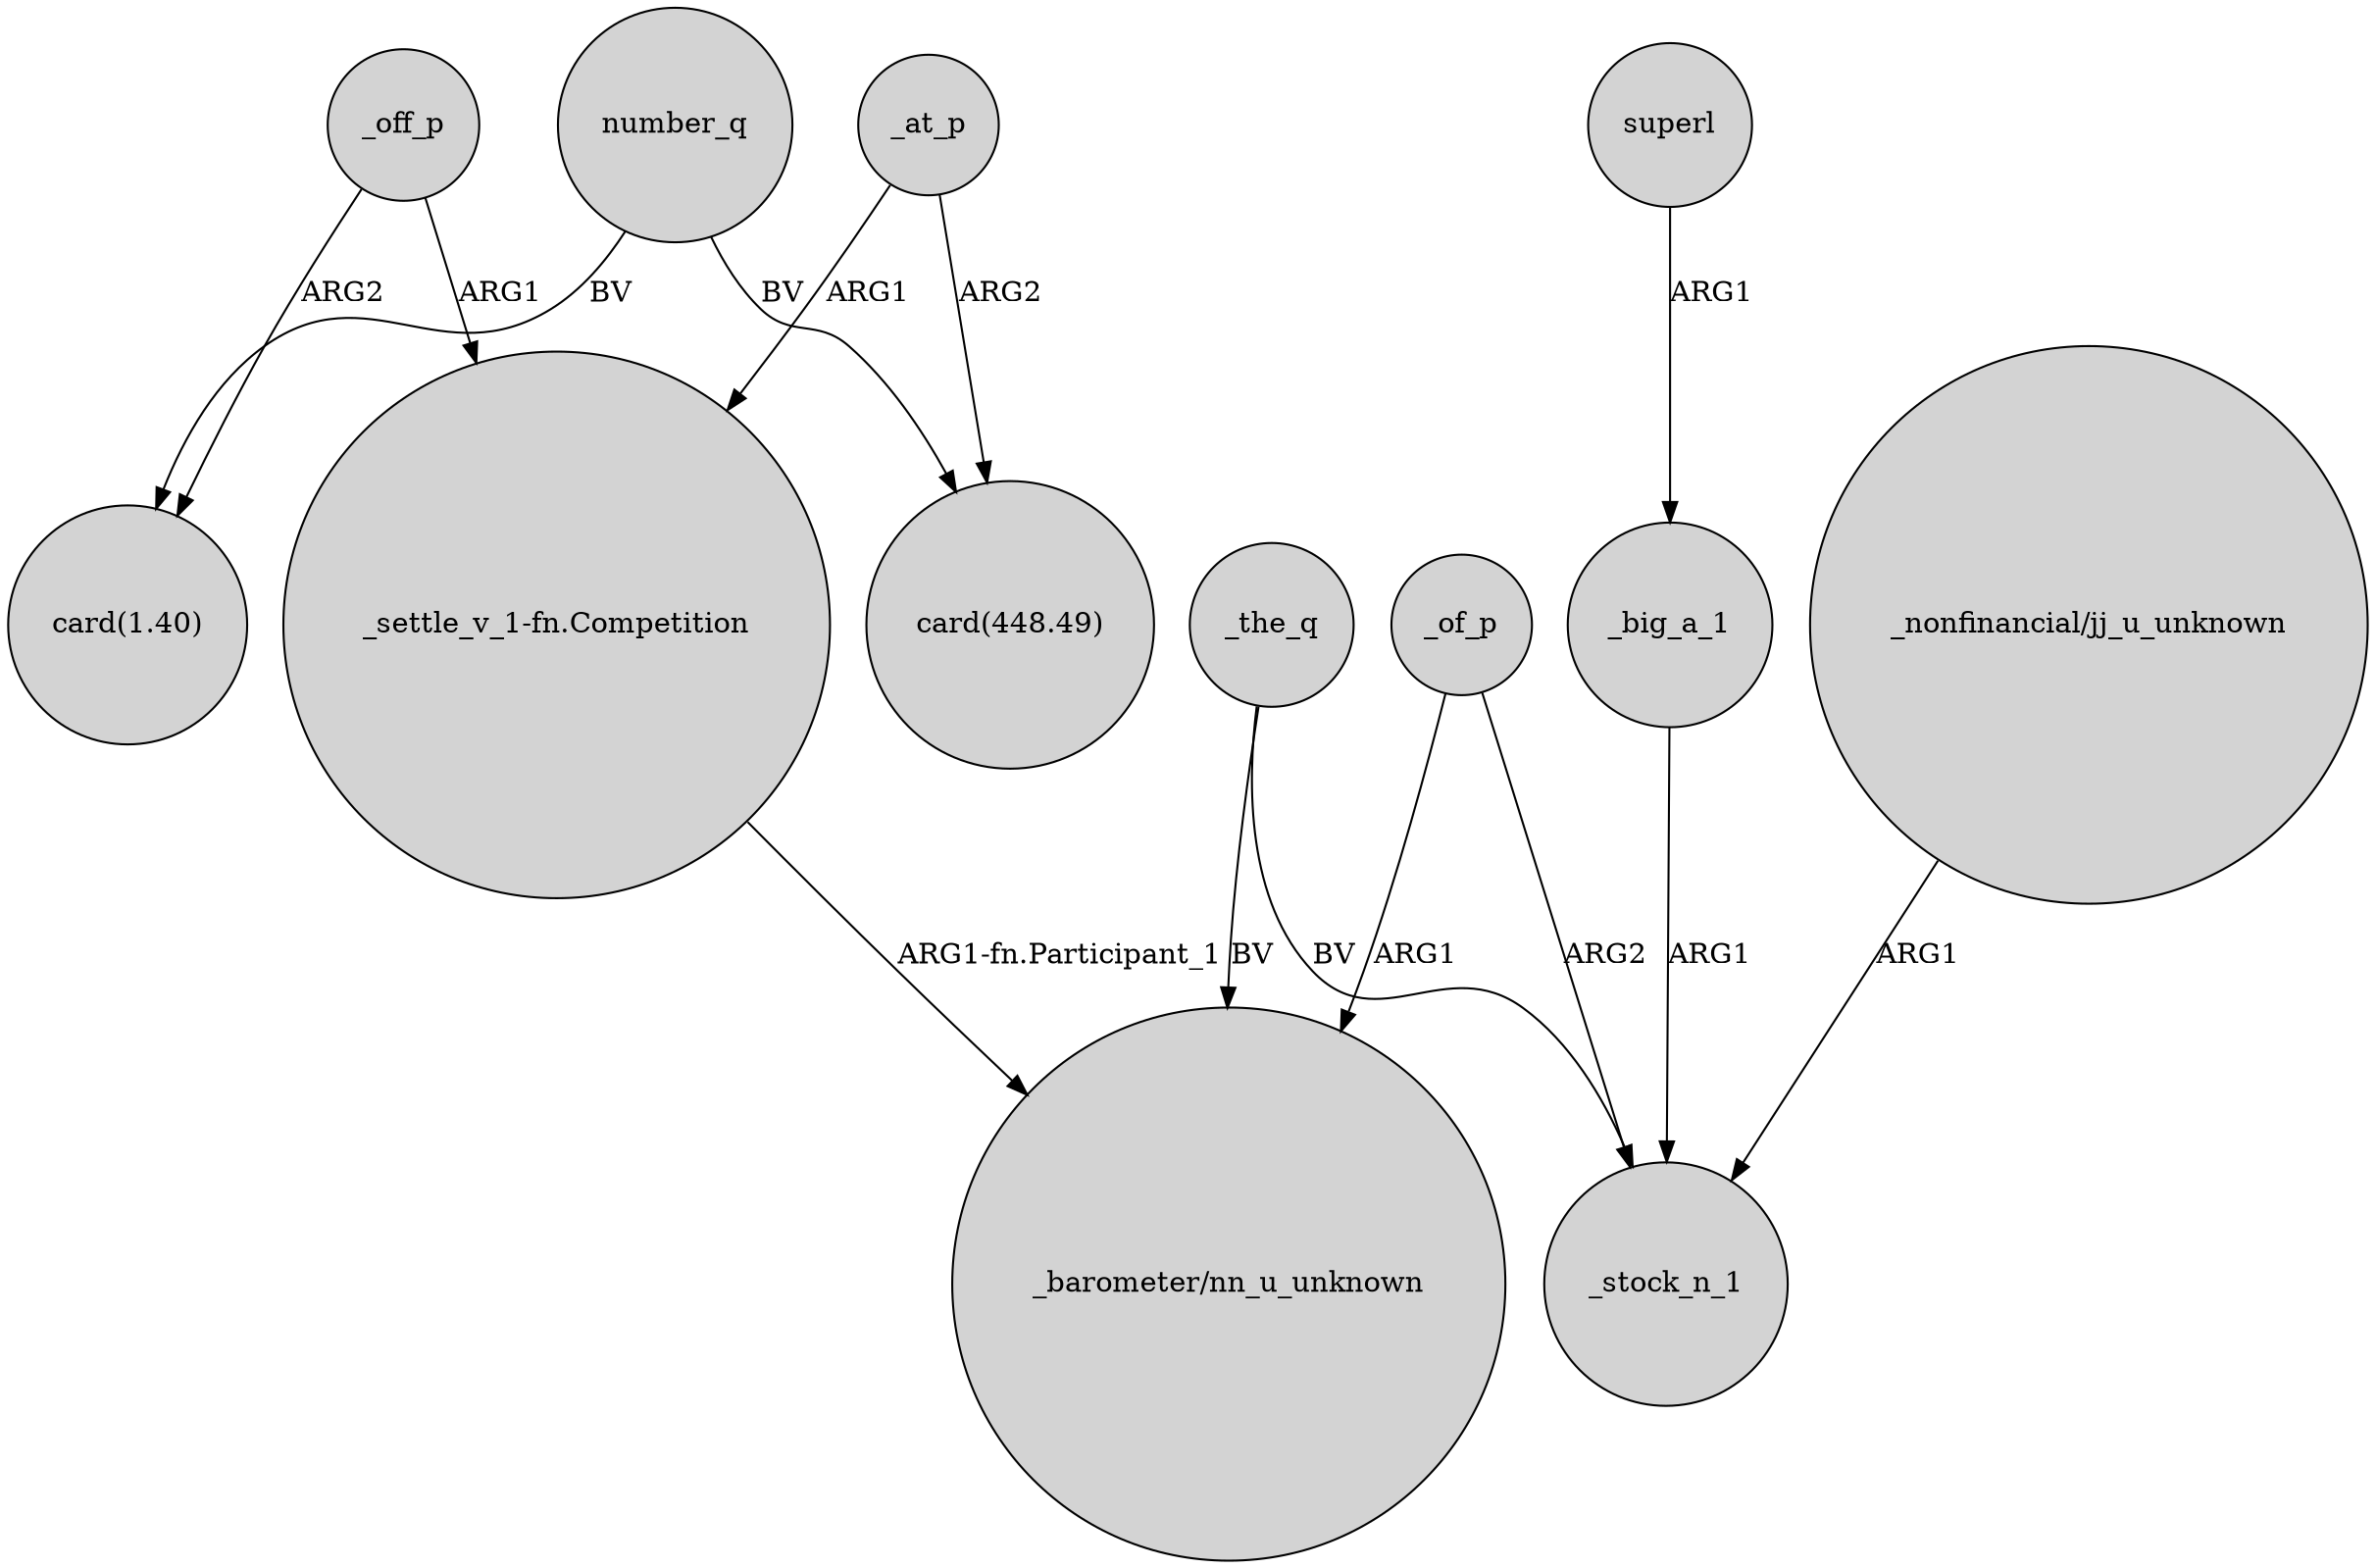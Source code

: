 digraph {
	node [shape=circle style=filled]
	_off_p -> "card(1.40)" [label=ARG2]
	_at_p -> "card(448.49)" [label=ARG2]
	_off_p -> "_settle_v_1-fn.Competition" [label=ARG1]
	superl -> _big_a_1 [label=ARG1]
	"_settle_v_1-fn.Competition" -> "_barometer/nn_u_unknown" [label="ARG1-fn.Participant_1"]
	number_q -> "card(1.40)" [label=BV]
	_the_q -> _stock_n_1 [label=BV]
	_the_q -> "_barometer/nn_u_unknown" [label=BV]
	number_q -> "card(448.49)" [label=BV]
	_of_p -> "_barometer/nn_u_unknown" [label=ARG1]
	_big_a_1 -> _stock_n_1 [label=ARG1]
	_of_p -> _stock_n_1 [label=ARG2]
	"_nonfinancial/jj_u_unknown" -> _stock_n_1 [label=ARG1]
	_at_p -> "_settle_v_1-fn.Competition" [label=ARG1]
}
